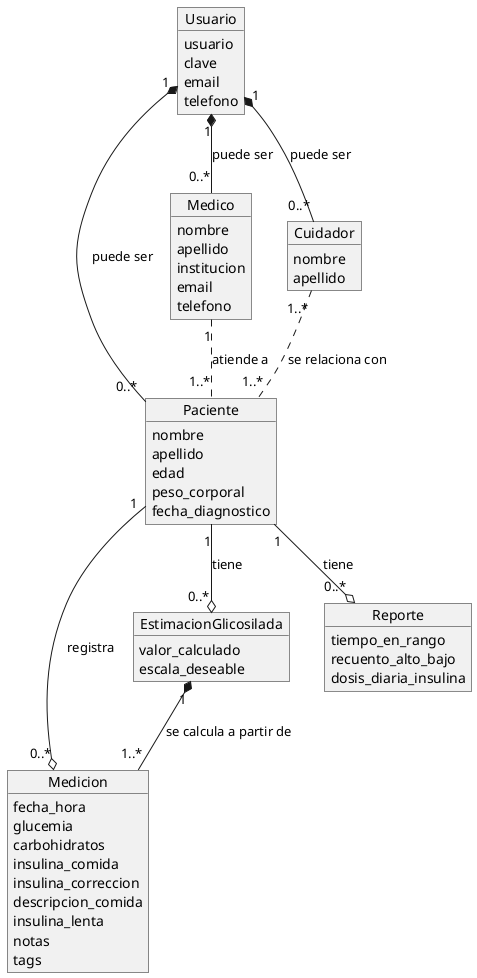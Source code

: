 @startuml
object Medicion {
  fecha_hora
  glucemia
  carbohidratos
  insulina_comida
  insulina_correccion
  descripcion_comida
  insulina_lenta
  notas
  tags
}

object Paciente {
  nombre
  apellido
  edad
  peso_corporal
  fecha_diagnostico
}

object Usuario {
  usuario
  clave
  email
  telefono
}

object Medico {
  nombre
  apellido
  institucion
  email
  telefono
}

object Cuidador {
  nombre
  apellido
}

object EstimacionGlicosilada {
  valor_calculado
  escala_deseable
}

object Reporte {
  tiempo_en_rango
  recuento_alto_bajo
  dosis_diaria_insulina
}

Paciente "1" --o "0..*" Medicion : registra
Paciente "1" --o "0..*" Reporte : tiene
Paciente "1" --o "0..*" EstimacionGlicosilada : tiene
Usuario "1" *-- "0..*" Paciente : puede ser
Usuario "1" *-- "0..*" Cuidador : puede ser
Usuario "1" *-- "0..*" Medico : puede ser
Cuidador "1..*" .. "1..*" Paciente : se relaciona con
Medico "1" .. "1..*" Paciente : atiende a
EstimacionGlicosilada "1" *-- "1..*" Medicion : se calcula a partir de
@enduml